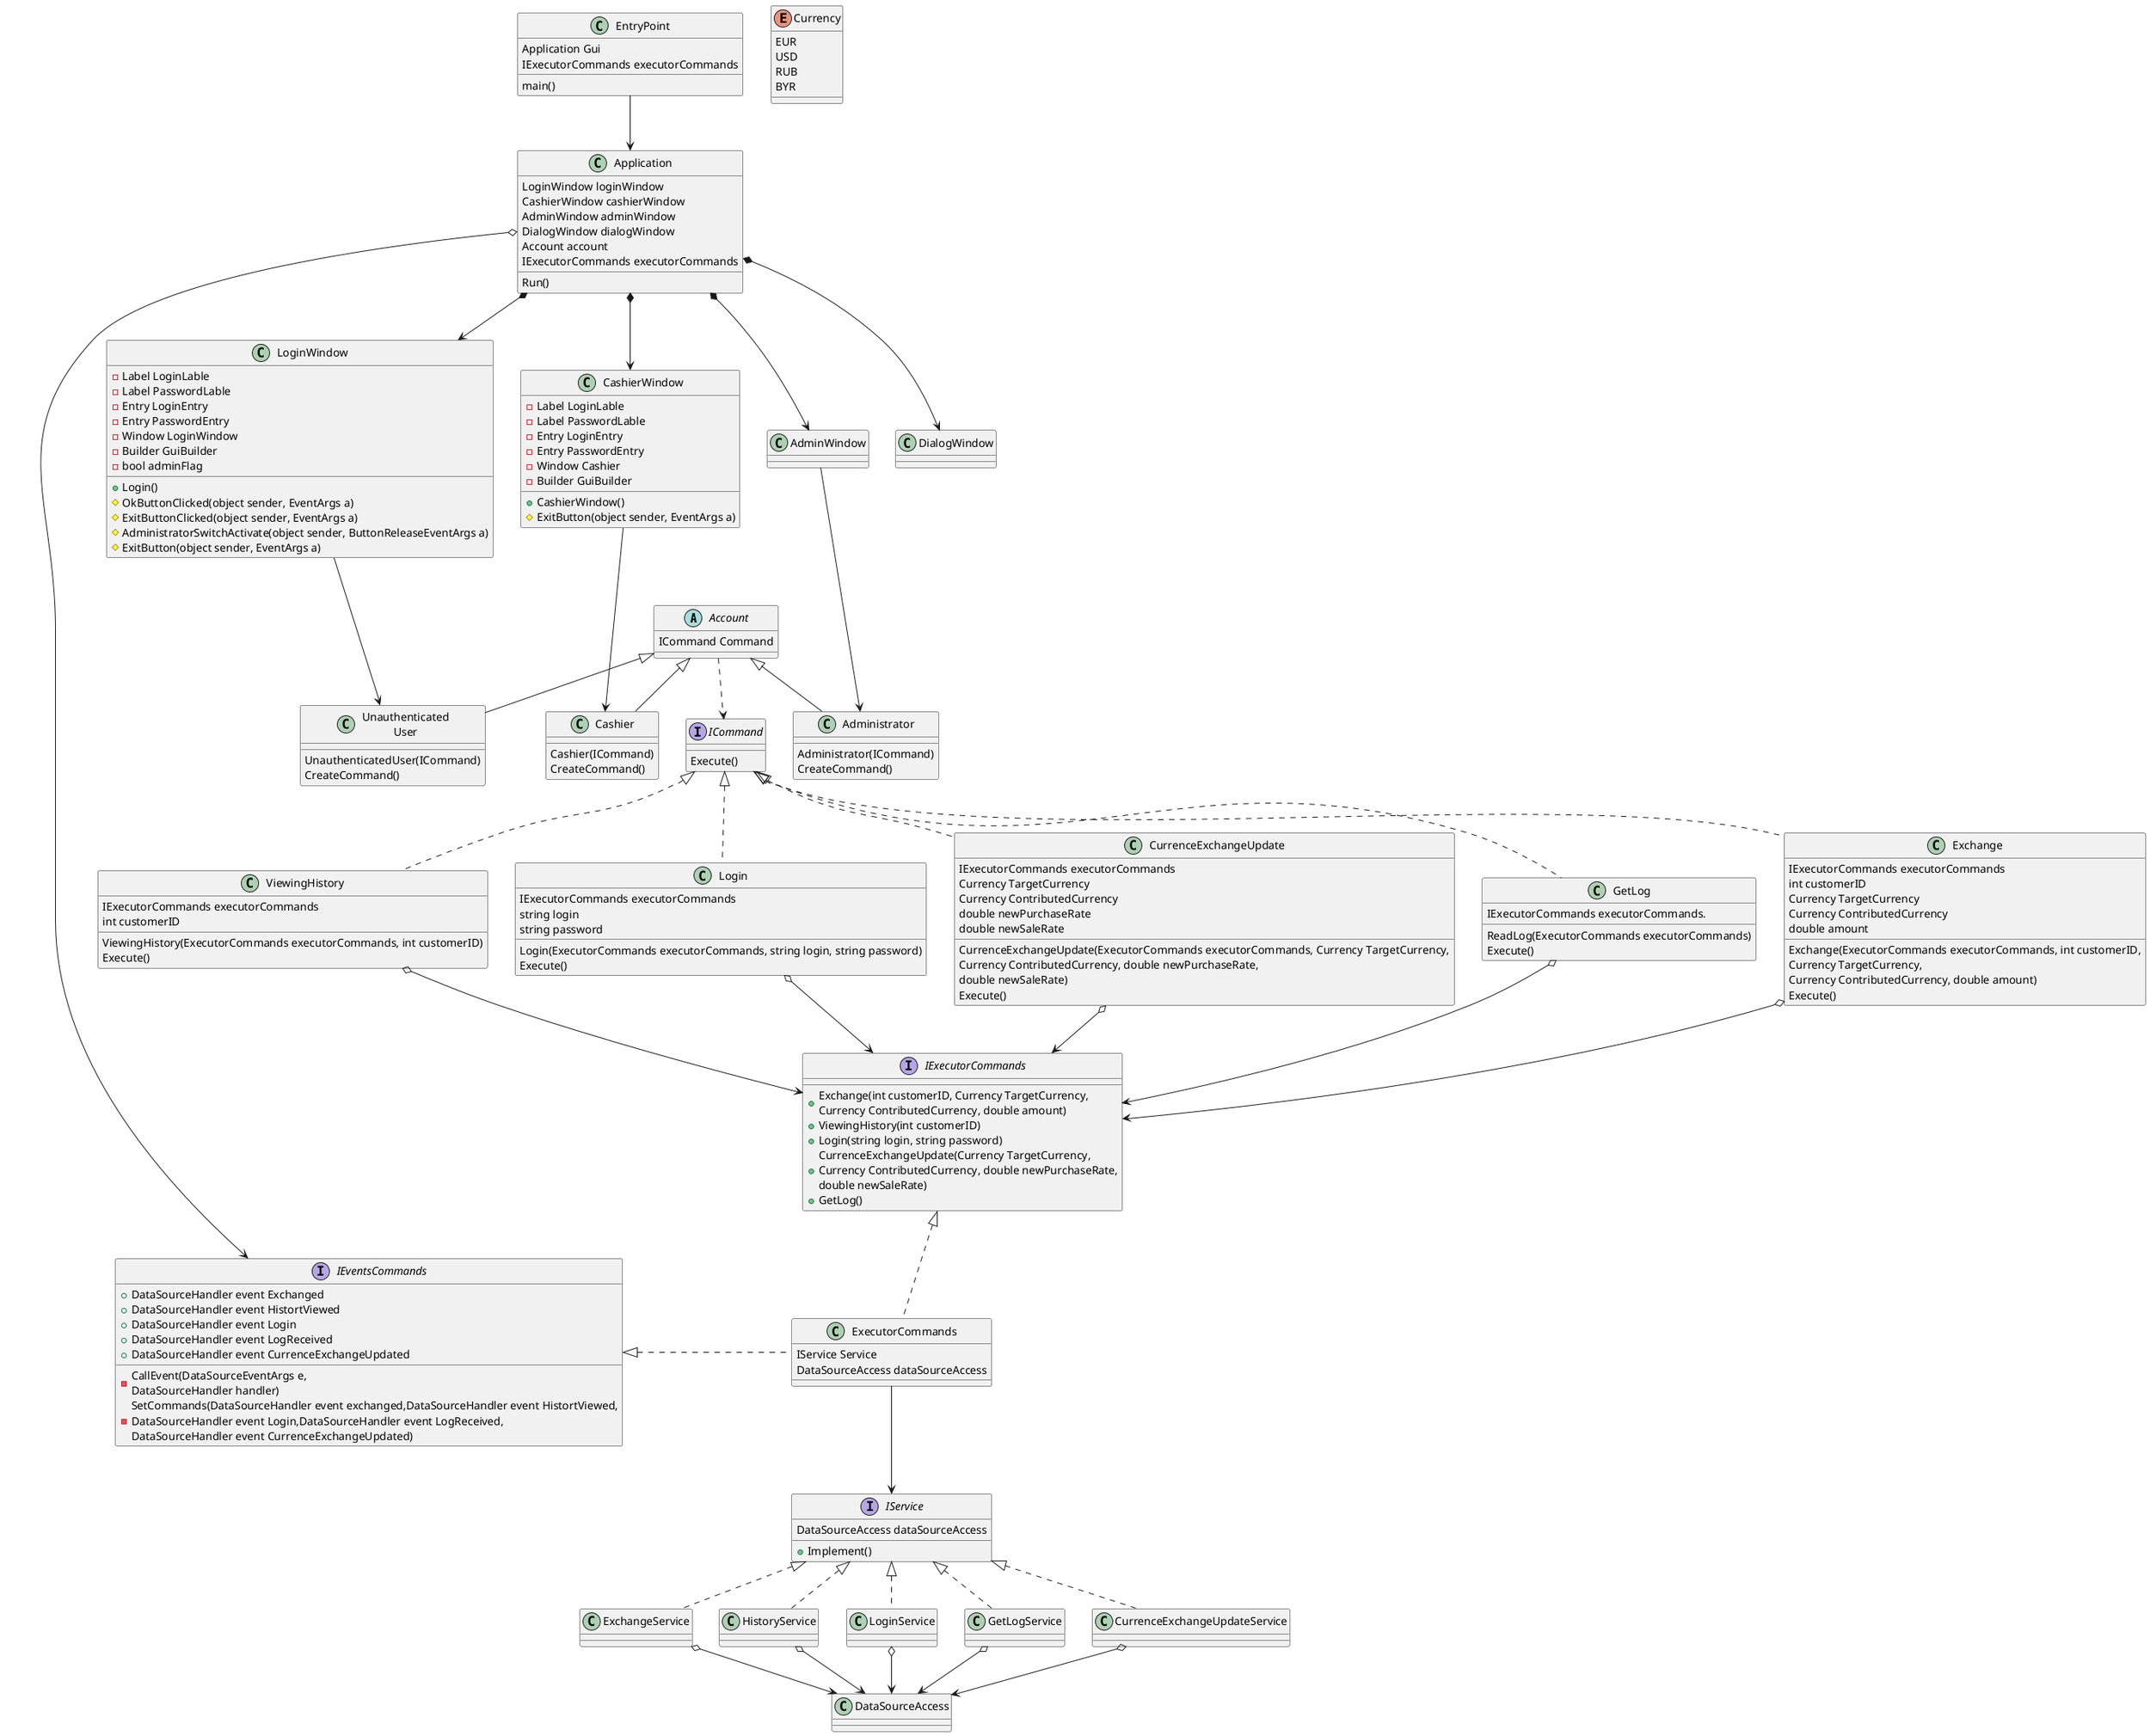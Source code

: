 @startuml
abstract class Account
class Unauthenticated\nUser
class Cashier
class Administrator
class Exchange
class ViewingHistory
class Login
class CurrenceExchangeUpdate
class GetLog
class ExecutorCommands
class EntryPoint
class Application
class LoginWindow
class CashierWindow
class AdminWindow
class DialogWindow
class ExchangeService
class HistoryService
class LoginService
class GetLogService
class CurrenceExchangeUpdateService
class DataSourceAccess
interface ICommand
interface IService
interface IExecutorCommands
interface IEventsCommands

enum Currency 
{
    EUR
    USD
    RUB
    BYR
}

class EntryPoint
{
    Application Gui
    IExecutorCommands executorCommands
    
    main()
}

interface ICommand
{
    Execute()
}

class ViewingHistory
{
    IExecutorCommands executorCommands
    int customerID
    
    ViewingHistory(ExecutorCommands executorCommands, int customerID)
    Execute()
}

class Exchange
{
    IExecutorCommands executorCommands
    int customerID
    Currency TargetCurrency
    Currency ContributedCurrency
    double amount
    
    Exchange(ExecutorCommands executorCommands, int customerID,\nCurrency TargetCurrency,\nCurrency ContributedCurrency, double amount)
    Execute()
}

class GetLog
{
    IExecutorCommands executorCommands.
    
    ReadLog(ExecutorCommands executorCommands)
    Execute()
}

class CurrenceExchangeUpdate
{
    IExecutorCommands executorCommands
    Currency TargetCurrency
    Currency ContributedCurrency
    double newPurchaseRate
    double newSaleRate
    
    CurrenceExchangeUpdate(ExecutorCommands executorCommands, Currency TargetCurrency,\nCurrency ContributedCurrency, double newPurchaseRate,\ndouble newSaleRate)
    Execute()
}

class Login
{
    IExecutorCommands executorCommands
    string login
    string password
    
    Login(ExecutorCommands executorCommands, string login, string password)
    Execute()
}

abstract class Account
{
    ICommand Сommand
}

class Application
{
    LoginWindow loginWindow
    CashierWindow cashierWindow
    AdminWindow adminWindow
    DialogWindow dialogWindow
    Account account
    IExecutorCommands executorCommands
    Run()
}

class Unauthenticated\nUser
{
    UnauthenticatedUser(ICommand)
    CreateCommand()
}

class Cashier
{
    Cashier(ICommand)
    CreateCommand()
}

class Administrator
{
    Administrator(ICommand)
    CreateCommand()
}

class LoginWindow
{
    -Label LoginLable
    -Label PasswordLable
    -Entry LoginEntry
    -Entry PasswordEntry
    -Window LoginWindow
    -Builder GuiBuilder
    -bool adminFlag
    
    +Login()
    #OkButtonClicked(object sender, EventArgs a)
    #ExitButtonClicked(object sender, EventArgs a)
    #AdministratorSwitchActivate(object sender, ButtonReleaseEventArgs a)
    #ExitButton(object sender, EventArgs a)
}

class CashierWindow
{
    -Label LoginLable
    -Label PasswordLable
    -Entry LoginEntry
    -Entry PasswordEntry
    -Window Cashier
    -Builder GuiBuilder
    
    +CashierWindow()
    #ExitButton(object sender, EventArgs a)
}

interface IService
{
    DataSourceAccess dataSourceAccess
    
    +Implement()
}

class ExecutorCommands
{
    IService Service
    DataSourceAccess dataSourceAccess
}

interface IExecutorCommands
{
    +Exchange(int customerID, Currency TargetCurrency,\nCurrency ContributedCurrency, double amount)
    +ViewingHistory(int customerID)
    +Login(string login, string password)
    +CurrenceExchangeUpdate(Currency TargetCurrency,\nCurrency ContributedCurrency, double newPurchaseRate,\ndouble newSaleRate)
    +GetLog()
}

interface IEventsCommands
{
    +DataSourceHandler event Exchanged
    +DataSourceHandler event HistortViewed
    +DataSourceHandler event Login
    +DataSourceHandler event LogReceived
    +DataSourceHandler event CurrenceExchangeUpdated
    
    -CallEvent(DataSourceEventArgs e,\nDataSourceHandler handler)
    -SetCommands(DataSourceHandler event exchanged,DataSourceHandler event HistortViewed,\nDataSourceHandler event Login,DataSourceHandler event LogReceived,\nDataSourceHandler event CurrenceExchangeUpdated)
}

IExecutorCommands <|.. ExecutorCommands
IEventsCommands <|. ExecutorCommands

ExecutorCommands --> IService

Account ..> ICommand

IService <|.. ExchangeService
IService <|.. HistoryService
IService <|.. LoginService
IService <|.. GetLogService
IService <|.. CurrenceExchangeUpdateService

ExchangeService o--> DataSourceAccess
HistoryService o--> DataSourceAccess
LoginService o--> DataSourceAccess
GetLogService o--> DataSourceAccess
CurrenceExchangeUpdateService o--> DataSourceAccess

Account <|-- Unauthenticated\nUser
Account <|-- Cashier
Account <|-- Administrator

ICommand <|.. Login
ICommand <|.. CurrenceExchangeUpdate
ICommand <|.. GetLog
ICommand <|.. Exchange
ICommand <|.. ViewingHistory

Login o--> IExecutorCommands
CurrenceExchangeUpdate o--> IExecutorCommands
GetLog o--> IExecutorCommands
Exchange o--> IExecutorCommands
ViewingHistory o--> IExecutorCommands

EntryPoint --> Application
Application o-------> IEventsCommands
Application *--> LoginWindow 
Application *--> AdminWindow
Application *--> DialogWindow
Application *--> CashierWindow

CashierWindow ---> Cashier 
LoginWindow ---> Unauthenticated\nUser
AdminWindow ---> Administrator

@enduml